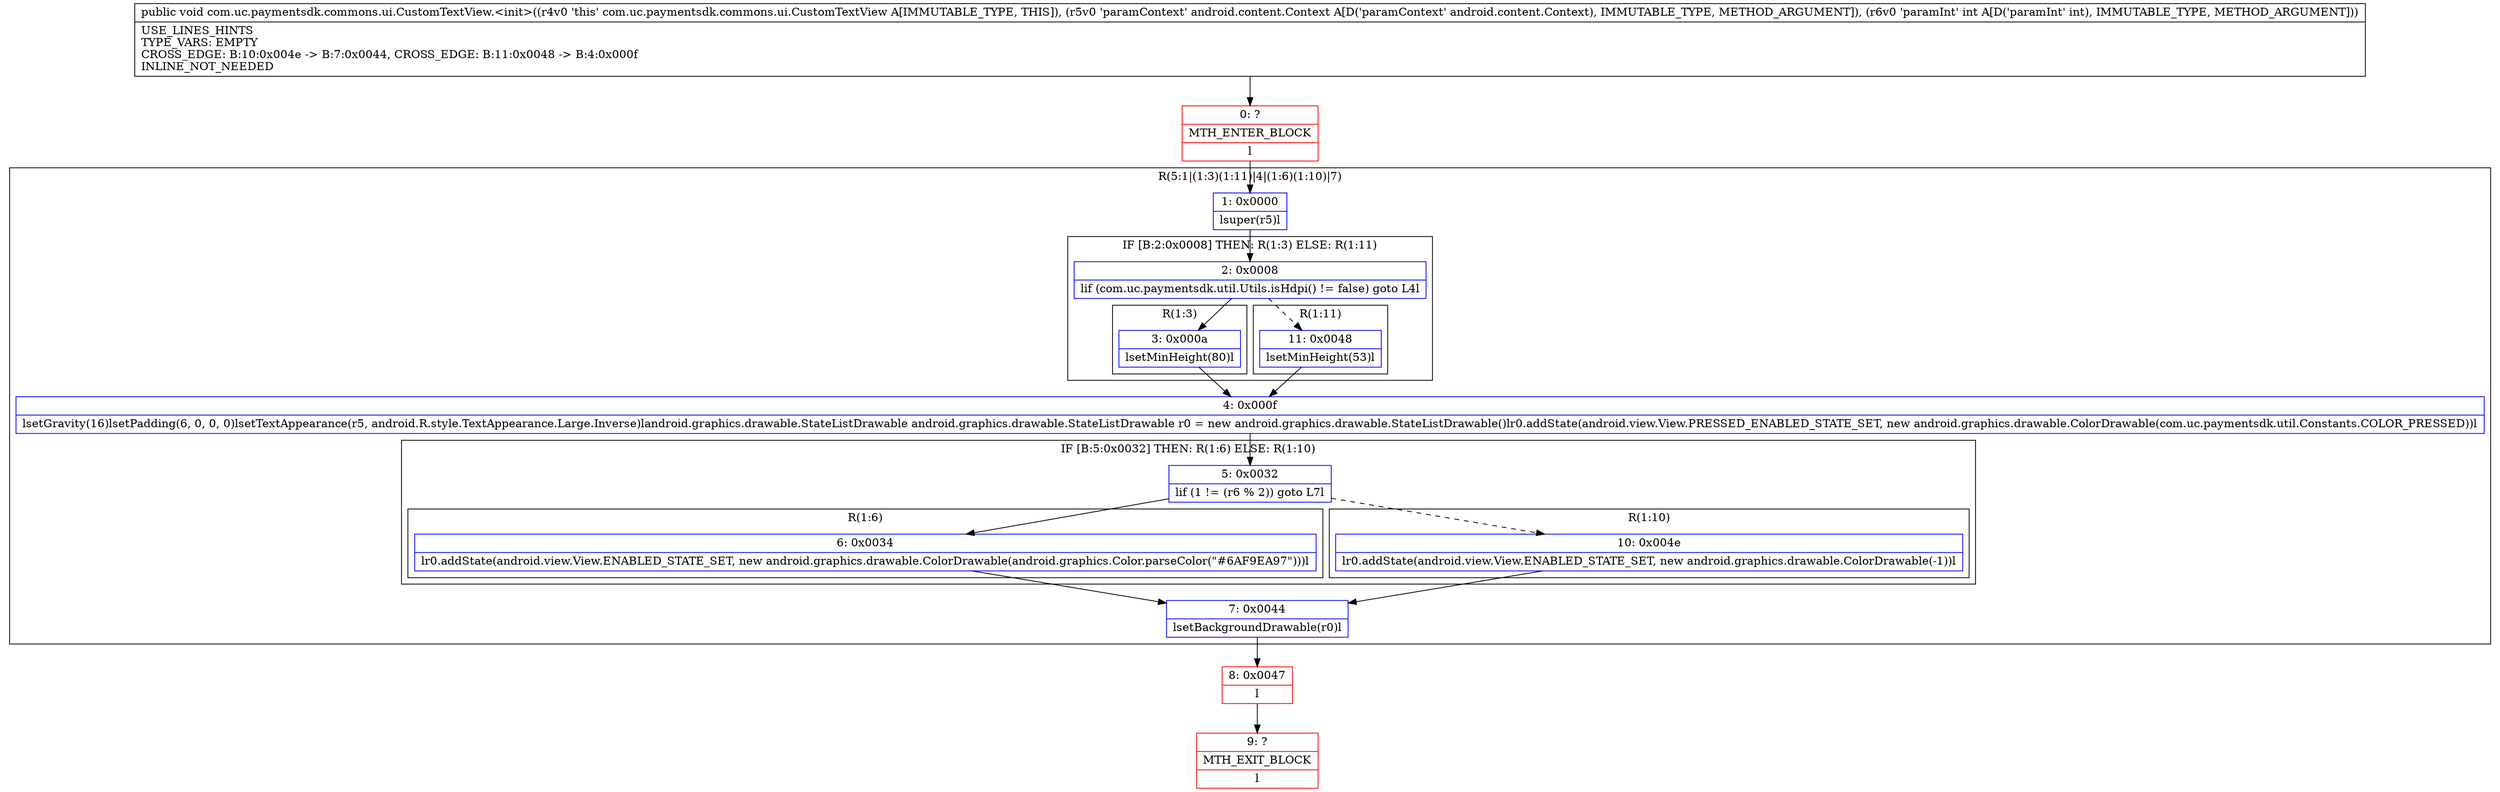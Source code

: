 digraph "CFG forcom.uc.paymentsdk.commons.ui.CustomTextView.\<init\>(Landroid\/content\/Context;I)V" {
subgraph cluster_Region_486228647 {
label = "R(5:1|(1:3)(1:11)|4|(1:6)(1:10)|7)";
node [shape=record,color=blue];
Node_1 [shape=record,label="{1\:\ 0x0000|lsuper(r5)l}"];
subgraph cluster_IfRegion_1973163373 {
label = "IF [B:2:0x0008] THEN: R(1:3) ELSE: R(1:11)";
node [shape=record,color=blue];
Node_2 [shape=record,label="{2\:\ 0x0008|lif (com.uc.paymentsdk.util.Utils.isHdpi() != false) goto L4l}"];
subgraph cluster_Region_859086595 {
label = "R(1:3)";
node [shape=record,color=blue];
Node_3 [shape=record,label="{3\:\ 0x000a|lsetMinHeight(80)l}"];
}
subgraph cluster_Region_1945740904 {
label = "R(1:11)";
node [shape=record,color=blue];
Node_11 [shape=record,label="{11\:\ 0x0048|lsetMinHeight(53)l}"];
}
}
Node_4 [shape=record,label="{4\:\ 0x000f|lsetGravity(16)lsetPadding(6, 0, 0, 0)lsetTextAppearance(r5, android.R.style.TextAppearance.Large.Inverse)landroid.graphics.drawable.StateListDrawable android.graphics.drawable.StateListDrawable r0 = new android.graphics.drawable.StateListDrawable()lr0.addState(android.view.View.PRESSED_ENABLED_STATE_SET, new android.graphics.drawable.ColorDrawable(com.uc.paymentsdk.util.Constants.COLOR_PRESSED))l}"];
subgraph cluster_IfRegion_1385579173 {
label = "IF [B:5:0x0032] THEN: R(1:6) ELSE: R(1:10)";
node [shape=record,color=blue];
Node_5 [shape=record,label="{5\:\ 0x0032|lif (1 != (r6 % 2)) goto L7l}"];
subgraph cluster_Region_106486447 {
label = "R(1:6)";
node [shape=record,color=blue];
Node_6 [shape=record,label="{6\:\ 0x0034|lr0.addState(android.view.View.ENABLED_STATE_SET, new android.graphics.drawable.ColorDrawable(android.graphics.Color.parseColor(\"#6AF9EA97\")))l}"];
}
subgraph cluster_Region_1433306118 {
label = "R(1:10)";
node [shape=record,color=blue];
Node_10 [shape=record,label="{10\:\ 0x004e|lr0.addState(android.view.View.ENABLED_STATE_SET, new android.graphics.drawable.ColorDrawable(\-1))l}"];
}
}
Node_7 [shape=record,label="{7\:\ 0x0044|lsetBackgroundDrawable(r0)l}"];
}
Node_0 [shape=record,color=red,label="{0\:\ ?|MTH_ENTER_BLOCK\l|l}"];
Node_8 [shape=record,color=red,label="{8\:\ 0x0047|l}"];
Node_9 [shape=record,color=red,label="{9\:\ ?|MTH_EXIT_BLOCK\l|l}"];
MethodNode[shape=record,label="{public void com.uc.paymentsdk.commons.ui.CustomTextView.\<init\>((r4v0 'this' com.uc.paymentsdk.commons.ui.CustomTextView A[IMMUTABLE_TYPE, THIS]), (r5v0 'paramContext' android.content.Context A[D('paramContext' android.content.Context), IMMUTABLE_TYPE, METHOD_ARGUMENT]), (r6v0 'paramInt' int A[D('paramInt' int), IMMUTABLE_TYPE, METHOD_ARGUMENT]))  | USE_LINES_HINTS\lTYPE_VARS: EMPTY\lCROSS_EDGE: B:10:0x004e \-\> B:7:0x0044, CROSS_EDGE: B:11:0x0048 \-\> B:4:0x000f\lINLINE_NOT_NEEDED\l}"];
MethodNode -> Node_0;
Node_1 -> Node_2;
Node_2 -> Node_3;
Node_2 -> Node_11[style=dashed];
Node_3 -> Node_4;
Node_11 -> Node_4;
Node_4 -> Node_5;
Node_5 -> Node_6;
Node_5 -> Node_10[style=dashed];
Node_6 -> Node_7;
Node_10 -> Node_7;
Node_7 -> Node_8;
Node_0 -> Node_1;
Node_8 -> Node_9;
}

